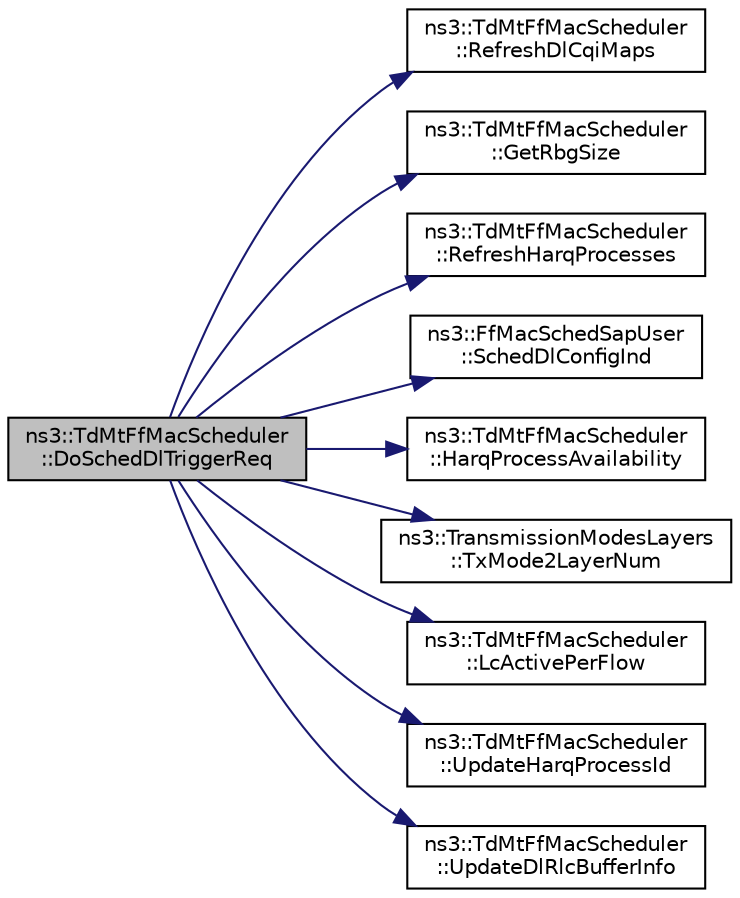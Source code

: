 digraph "ns3::TdMtFfMacScheduler::DoSchedDlTriggerReq"
{
  edge [fontname="Helvetica",fontsize="10",labelfontname="Helvetica",labelfontsize="10"];
  node [fontname="Helvetica",fontsize="10",shape=record];
  rankdir="LR";
  Node1 [label="ns3::TdMtFfMacScheduler\l::DoSchedDlTriggerReq",height=0.2,width=0.4,color="black", fillcolor="grey75", style="filled", fontcolor="black"];
  Node1 -> Node2 [color="midnightblue",fontsize="10",style="solid"];
  Node2 [label="ns3::TdMtFfMacScheduler\l::RefreshDlCqiMaps",height=0.2,width=0.4,color="black", fillcolor="white", style="filled",URL="$d8/d55/classns3_1_1TdMtFfMacScheduler.html#a79d3716344b1b545a4b2a4093bcde846"];
  Node1 -> Node3 [color="midnightblue",fontsize="10",style="solid"];
  Node3 [label="ns3::TdMtFfMacScheduler\l::GetRbgSize",height=0.2,width=0.4,color="black", fillcolor="white", style="filled",URL="$d8/d55/classns3_1_1TdMtFfMacScheduler.html#a5bf2037886b14b424e6511e164b410b4"];
  Node1 -> Node4 [color="midnightblue",fontsize="10",style="solid"];
  Node4 [label="ns3::TdMtFfMacScheduler\l::RefreshHarqProcesses",height=0.2,width=0.4,color="black", fillcolor="white", style="filled",URL="$d8/d55/classns3_1_1TdMtFfMacScheduler.html#abd49ea34cd48b88b278f30768762dfbd",tooltip="Refresh HARQ processes according to the timers. "];
  Node1 -> Node5 [color="midnightblue",fontsize="10",style="solid"];
  Node5 [label="ns3::FfMacSchedSapUser\l::SchedDlConfigInd",height=0.2,width=0.4,color="black", fillcolor="white", style="filled",URL="$df/d68/classns3_1_1FfMacSchedSapUser.html#a28f8484af5a32a45ee6c0e51770d83f7"];
  Node1 -> Node6 [color="midnightblue",fontsize="10",style="solid"];
  Node6 [label="ns3::TdMtFfMacScheduler\l::HarqProcessAvailability",height=0.2,width=0.4,color="black", fillcolor="white", style="filled",URL="$d8/d55/classns3_1_1TdMtFfMacScheduler.html#a5c903c7ba548d0ce35820d0edcdbb470",tooltip="Return the availability of free process for the RNTI specified. "];
  Node1 -> Node7 [color="midnightblue",fontsize="10",style="solid"];
  Node7 [label="ns3::TransmissionModesLayers\l::TxMode2LayerNum",height=0.2,width=0.4,color="black", fillcolor="white", style="filled",URL="$dd/d16/classns3_1_1TransmissionModesLayers.html#a31f608b7bfaa77440fe4cb85ad035329"];
  Node1 -> Node8 [color="midnightblue",fontsize="10",style="solid"];
  Node8 [label="ns3::TdMtFfMacScheduler\l::LcActivePerFlow",height=0.2,width=0.4,color="black", fillcolor="white", style="filled",URL="$d8/d55/classns3_1_1TdMtFfMacScheduler.html#a50717a0cb48dabadc5c373b9eb1cc8ba"];
  Node1 -> Node9 [color="midnightblue",fontsize="10",style="solid"];
  Node9 [label="ns3::TdMtFfMacScheduler\l::UpdateHarqProcessId",height=0.2,width=0.4,color="black", fillcolor="white", style="filled",URL="$d8/d55/classns3_1_1TdMtFfMacScheduler.html#ac0e32e62bc8fc2a69f4f65ae8a2d57cd",tooltip="Update and return a new process Id for the RNTI specified. "];
  Node1 -> Node10 [color="midnightblue",fontsize="10",style="solid"];
  Node10 [label="ns3::TdMtFfMacScheduler\l::UpdateDlRlcBufferInfo",height=0.2,width=0.4,color="black", fillcolor="white", style="filled",URL="$d8/d55/classns3_1_1TdMtFfMacScheduler.html#a89a646ee3be17fcb61ab77b08e11fe07"];
}
